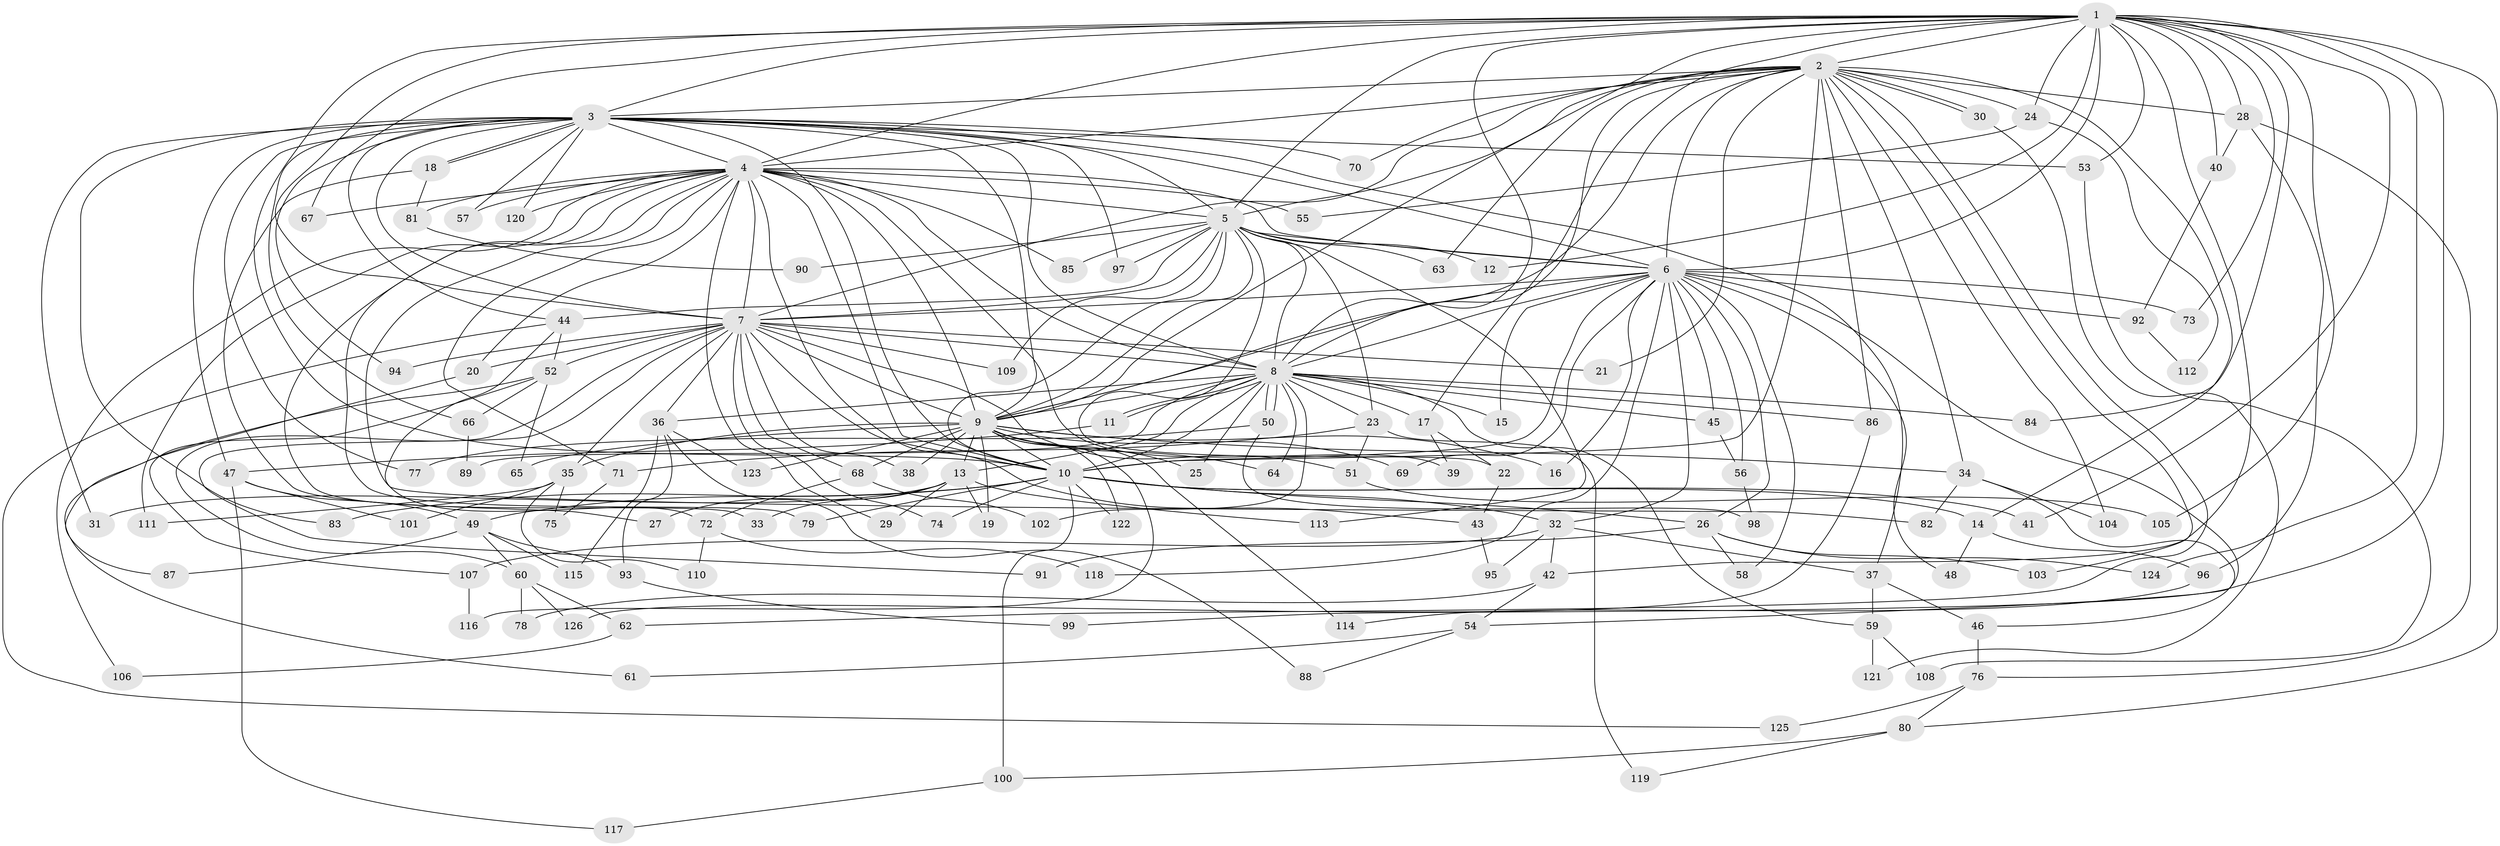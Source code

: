 // coarse degree distribution, {14: 0.031746031746031744, 18: 0.031746031746031744, 22: 0.015873015873015872, 5: 0.1111111111111111, 4: 0.1746031746031746, 8: 0.031746031746031744, 3: 0.19047619047619047, 21: 0.015873015873015872, 2: 0.25396825396825395, 23: 0.015873015873015872, 6: 0.06349206349206349, 7: 0.015873015873015872, 20: 0.015873015873015872, 17: 0.015873015873015872, 19: 0.015873015873015872}
// Generated by graph-tools (version 1.1) at 2025/36/03/04/25 23:36:32]
// undirected, 126 vertices, 277 edges
graph export_dot {
  node [color=gray90,style=filled];
  1;
  2;
  3;
  4;
  5;
  6;
  7;
  8;
  9;
  10;
  11;
  12;
  13;
  14;
  15;
  16;
  17;
  18;
  19;
  20;
  21;
  22;
  23;
  24;
  25;
  26;
  27;
  28;
  29;
  30;
  31;
  32;
  33;
  34;
  35;
  36;
  37;
  38;
  39;
  40;
  41;
  42;
  43;
  44;
  45;
  46;
  47;
  48;
  49;
  50;
  51;
  52;
  53;
  54;
  55;
  56;
  57;
  58;
  59;
  60;
  61;
  62;
  63;
  64;
  65;
  66;
  67;
  68;
  69;
  70;
  71;
  72;
  73;
  74;
  75;
  76;
  77;
  78;
  79;
  80;
  81;
  82;
  83;
  84;
  85;
  86;
  87;
  88;
  89;
  90;
  91;
  92;
  93;
  94;
  95;
  96;
  97;
  98;
  99;
  100;
  101;
  102;
  103;
  104;
  105;
  106;
  107;
  108;
  109;
  110;
  111;
  112;
  113;
  114;
  115;
  116;
  117;
  118;
  119;
  120;
  121;
  122;
  123;
  124;
  125;
  126;
  1 -- 2;
  1 -- 3;
  1 -- 4;
  1 -- 5;
  1 -- 6;
  1 -- 7;
  1 -- 8;
  1 -- 9;
  1 -- 10;
  1 -- 12;
  1 -- 17;
  1 -- 24;
  1 -- 28;
  1 -- 40;
  1 -- 41;
  1 -- 42;
  1 -- 53;
  1 -- 67;
  1 -- 73;
  1 -- 80;
  1 -- 84;
  1 -- 99;
  1 -- 105;
  1 -- 124;
  2 -- 3;
  2 -- 4;
  2 -- 5;
  2 -- 6;
  2 -- 7;
  2 -- 8;
  2 -- 9;
  2 -- 10;
  2 -- 14;
  2 -- 21;
  2 -- 24;
  2 -- 28;
  2 -- 30;
  2 -- 30;
  2 -- 34;
  2 -- 62;
  2 -- 63;
  2 -- 70;
  2 -- 86;
  2 -- 103;
  2 -- 104;
  3 -- 4;
  3 -- 5;
  3 -- 6;
  3 -- 7;
  3 -- 8;
  3 -- 9;
  3 -- 10;
  3 -- 18;
  3 -- 18;
  3 -- 31;
  3 -- 37;
  3 -- 44;
  3 -- 47;
  3 -- 53;
  3 -- 57;
  3 -- 66;
  3 -- 70;
  3 -- 77;
  3 -- 83;
  3 -- 94;
  3 -- 97;
  3 -- 120;
  4 -- 5;
  4 -- 6;
  4 -- 7;
  4 -- 8;
  4 -- 9;
  4 -- 10;
  4 -- 20;
  4 -- 29;
  4 -- 33;
  4 -- 39;
  4 -- 43;
  4 -- 55;
  4 -- 57;
  4 -- 67;
  4 -- 71;
  4 -- 79;
  4 -- 81;
  4 -- 82;
  4 -- 85;
  4 -- 106;
  4 -- 111;
  4 -- 120;
  5 -- 6;
  5 -- 7;
  5 -- 8;
  5 -- 9;
  5 -- 10;
  5 -- 12;
  5 -- 22;
  5 -- 23;
  5 -- 44;
  5 -- 63;
  5 -- 85;
  5 -- 90;
  5 -- 97;
  5 -- 109;
  5 -- 113;
  6 -- 7;
  6 -- 8;
  6 -- 9;
  6 -- 10;
  6 -- 15;
  6 -- 16;
  6 -- 26;
  6 -- 32;
  6 -- 45;
  6 -- 48;
  6 -- 54;
  6 -- 56;
  6 -- 58;
  6 -- 69;
  6 -- 73;
  6 -- 92;
  6 -- 118;
  7 -- 8;
  7 -- 9;
  7 -- 10;
  7 -- 20;
  7 -- 21;
  7 -- 35;
  7 -- 36;
  7 -- 38;
  7 -- 51;
  7 -- 52;
  7 -- 60;
  7 -- 68;
  7 -- 74;
  7 -- 91;
  7 -- 94;
  7 -- 109;
  8 -- 9;
  8 -- 10;
  8 -- 11;
  8 -- 11;
  8 -- 13;
  8 -- 15;
  8 -- 17;
  8 -- 23;
  8 -- 25;
  8 -- 36;
  8 -- 45;
  8 -- 50;
  8 -- 50;
  8 -- 59;
  8 -- 64;
  8 -- 84;
  8 -- 86;
  8 -- 89;
  8 -- 102;
  9 -- 10;
  9 -- 13;
  9 -- 16;
  9 -- 19;
  9 -- 25;
  9 -- 34;
  9 -- 35;
  9 -- 38;
  9 -- 64;
  9 -- 65;
  9 -- 68;
  9 -- 69;
  9 -- 114;
  9 -- 116;
  9 -- 122;
  9 -- 123;
  10 -- 14;
  10 -- 26;
  10 -- 32;
  10 -- 41;
  10 -- 49;
  10 -- 74;
  10 -- 79;
  10 -- 83;
  10 -- 100;
  10 -- 122;
  11 -- 47;
  13 -- 19;
  13 -- 27;
  13 -- 29;
  13 -- 31;
  13 -- 33;
  13 -- 113;
  14 -- 48;
  14 -- 96;
  17 -- 22;
  17 -- 39;
  18 -- 27;
  18 -- 81;
  20 -- 87;
  22 -- 43;
  23 -- 51;
  23 -- 71;
  23 -- 119;
  24 -- 55;
  24 -- 112;
  26 -- 58;
  26 -- 91;
  26 -- 103;
  26 -- 124;
  28 -- 40;
  28 -- 76;
  28 -- 96;
  30 -- 121;
  32 -- 37;
  32 -- 42;
  32 -- 95;
  32 -- 107;
  34 -- 46;
  34 -- 82;
  34 -- 104;
  35 -- 75;
  35 -- 101;
  35 -- 110;
  35 -- 111;
  36 -- 88;
  36 -- 93;
  36 -- 115;
  36 -- 123;
  37 -- 46;
  37 -- 59;
  40 -- 92;
  42 -- 54;
  42 -- 78;
  43 -- 95;
  44 -- 52;
  44 -- 72;
  44 -- 125;
  45 -- 56;
  46 -- 76;
  47 -- 49;
  47 -- 101;
  47 -- 117;
  49 -- 60;
  49 -- 87;
  49 -- 93;
  49 -- 115;
  50 -- 77;
  50 -- 98;
  51 -- 105;
  52 -- 61;
  52 -- 65;
  52 -- 66;
  52 -- 107;
  53 -- 108;
  54 -- 61;
  54 -- 88;
  56 -- 98;
  59 -- 108;
  59 -- 121;
  60 -- 62;
  60 -- 78;
  60 -- 126;
  62 -- 106;
  66 -- 89;
  68 -- 72;
  68 -- 102;
  71 -- 75;
  72 -- 110;
  72 -- 118;
  76 -- 80;
  76 -- 125;
  80 -- 100;
  80 -- 119;
  81 -- 90;
  86 -- 126;
  92 -- 112;
  93 -- 99;
  96 -- 114;
  100 -- 117;
  107 -- 116;
}
